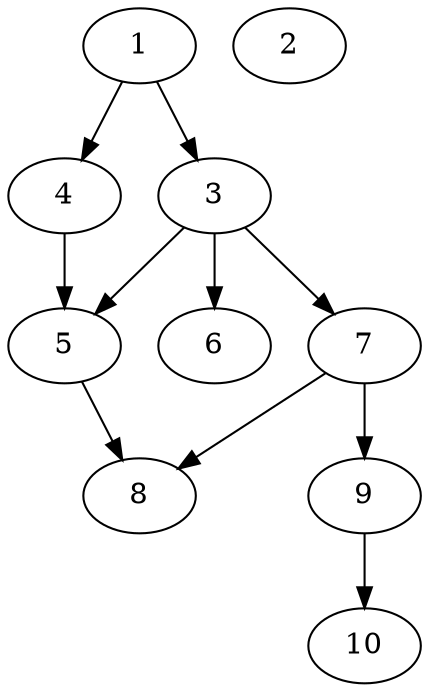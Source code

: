 // DAG automatically generated by daggen at Thu Oct  3 13:58:04 2019
// ./daggen --dot -n 10 --ccr 0.4 --fat 0.5 --regular 0.7 --density 0.7 --mindata 5242880 --maxdata 52428800 
digraph G {
  1 [size="24660480", alpha="0.03", expect_size="9864192"] 
  1 -> 3 [size ="9864192"]
  1 -> 4 [size ="9864192"]
  2 [size="33241600", alpha="0.09", expect_size="13296640"] 
  3 [size="110894080", alpha="0.18", expect_size="44357632"] 
  3 -> 5 [size ="44357632"]
  3 -> 6 [size ="44357632"]
  3 -> 7 [size ="44357632"]
  4 [size="127065600", alpha="0.02", expect_size="50826240"] 
  4 -> 5 [size ="50826240"]
  5 [size="22205440", alpha="0.19", expect_size="8882176"] 
  5 -> 8 [size ="8882176"]
  6 [size="111654400", alpha="0.19", expect_size="44661760"] 
  7 [size="68485120", alpha="0.05", expect_size="27394048"] 
  7 -> 8 [size ="27394048"]
  7 -> 9 [size ="27394048"]
  8 [size="48266240", alpha="0.18", expect_size="19306496"] 
  9 [size="73280000", alpha="0.19", expect_size="29312000"] 
  9 -> 10 [size ="29312000"]
  10 [size="117109760", alpha="0.01", expect_size="46843904"] 
}
